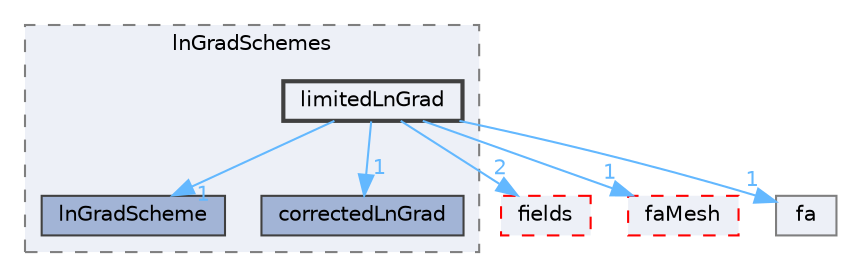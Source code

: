 digraph "src/finiteArea/finiteArea/lnGradSchemes/limitedLnGrad"
{
 // LATEX_PDF_SIZE
  bgcolor="transparent";
  edge [fontname=Helvetica,fontsize=10,labelfontname=Helvetica,labelfontsize=10];
  node [fontname=Helvetica,fontsize=10,shape=box,height=0.2,width=0.4];
  compound=true
  subgraph clusterdir_1f99fc86de3cb8326507b722cf78c6d9 {
    graph [ bgcolor="#edf0f7", pencolor="grey50", label="lnGradSchemes", fontname=Helvetica,fontsize=10 style="filled,dashed", URL="dir_1f99fc86de3cb8326507b722cf78c6d9.html",tooltip=""]
  dir_befc71e0ff5758eb28aa54bc502e2aa0 [label="lnGradScheme", fillcolor="#a2b4d6", color="grey25", style="filled", URL="dir_befc71e0ff5758eb28aa54bc502e2aa0.html",tooltip=""];
  dir_eaadbb19231315cda8504a9c98538f4a [label="correctedLnGrad", fillcolor="#a2b4d6", color="grey25", style="filled", URL="dir_eaadbb19231315cda8504a9c98538f4a.html",tooltip=""];
  dir_5fa6e3347088476eace55c0c5102379f [label="limitedLnGrad", fillcolor="#edf0f7", color="grey25", style="filled,bold", URL="dir_5fa6e3347088476eace55c0c5102379f.html",tooltip=""];
  }
  dir_82c77a639fb8894523e0866635d617d1 [label="fields", fillcolor="#edf0f7", color="red", style="filled,dashed", URL="dir_82c77a639fb8894523e0866635d617d1.html",tooltip=""];
  dir_f14612db68a06d13a87d37d60dc895d5 [label="faMesh", fillcolor="#edf0f7", color="red", style="filled,dashed", URL="dir_f14612db68a06d13a87d37d60dc895d5.html",tooltip=""];
  dir_e5a517ccc941541272063f044b95a606 [label="fa", fillcolor="#edf0f7", color="grey50", style="filled", URL="dir_e5a517ccc941541272063f044b95a606.html",tooltip=""];
  dir_5fa6e3347088476eace55c0c5102379f->dir_82c77a639fb8894523e0866635d617d1 [headlabel="2", labeldistance=1.5 headhref="dir_002163_001330.html" href="dir_002163_001330.html" color="steelblue1" fontcolor="steelblue1"];
  dir_5fa6e3347088476eace55c0c5102379f->dir_befc71e0ff5758eb28aa54bc502e2aa0 [headlabel="1", labeldistance=1.5 headhref="dir_002163_002247.html" href="dir_002163_002247.html" color="steelblue1" fontcolor="steelblue1"];
  dir_5fa6e3347088476eace55c0c5102379f->dir_e5a517ccc941541272063f044b95a606 [headlabel="1", labeldistance=1.5 headhref="dir_002163_001240.html" href="dir_002163_001240.html" color="steelblue1" fontcolor="steelblue1"];
  dir_5fa6e3347088476eace55c0c5102379f->dir_eaadbb19231315cda8504a9c98538f4a [headlabel="1", labeldistance=1.5 headhref="dir_002163_000689.html" href="dir_002163_000689.html" color="steelblue1" fontcolor="steelblue1"];
  dir_5fa6e3347088476eace55c0c5102379f->dir_f14612db68a06d13a87d37d60dc895d5 [headlabel="1", labeldistance=1.5 headhref="dir_002163_001295.html" href="dir_002163_001295.html" color="steelblue1" fontcolor="steelblue1"];
}
